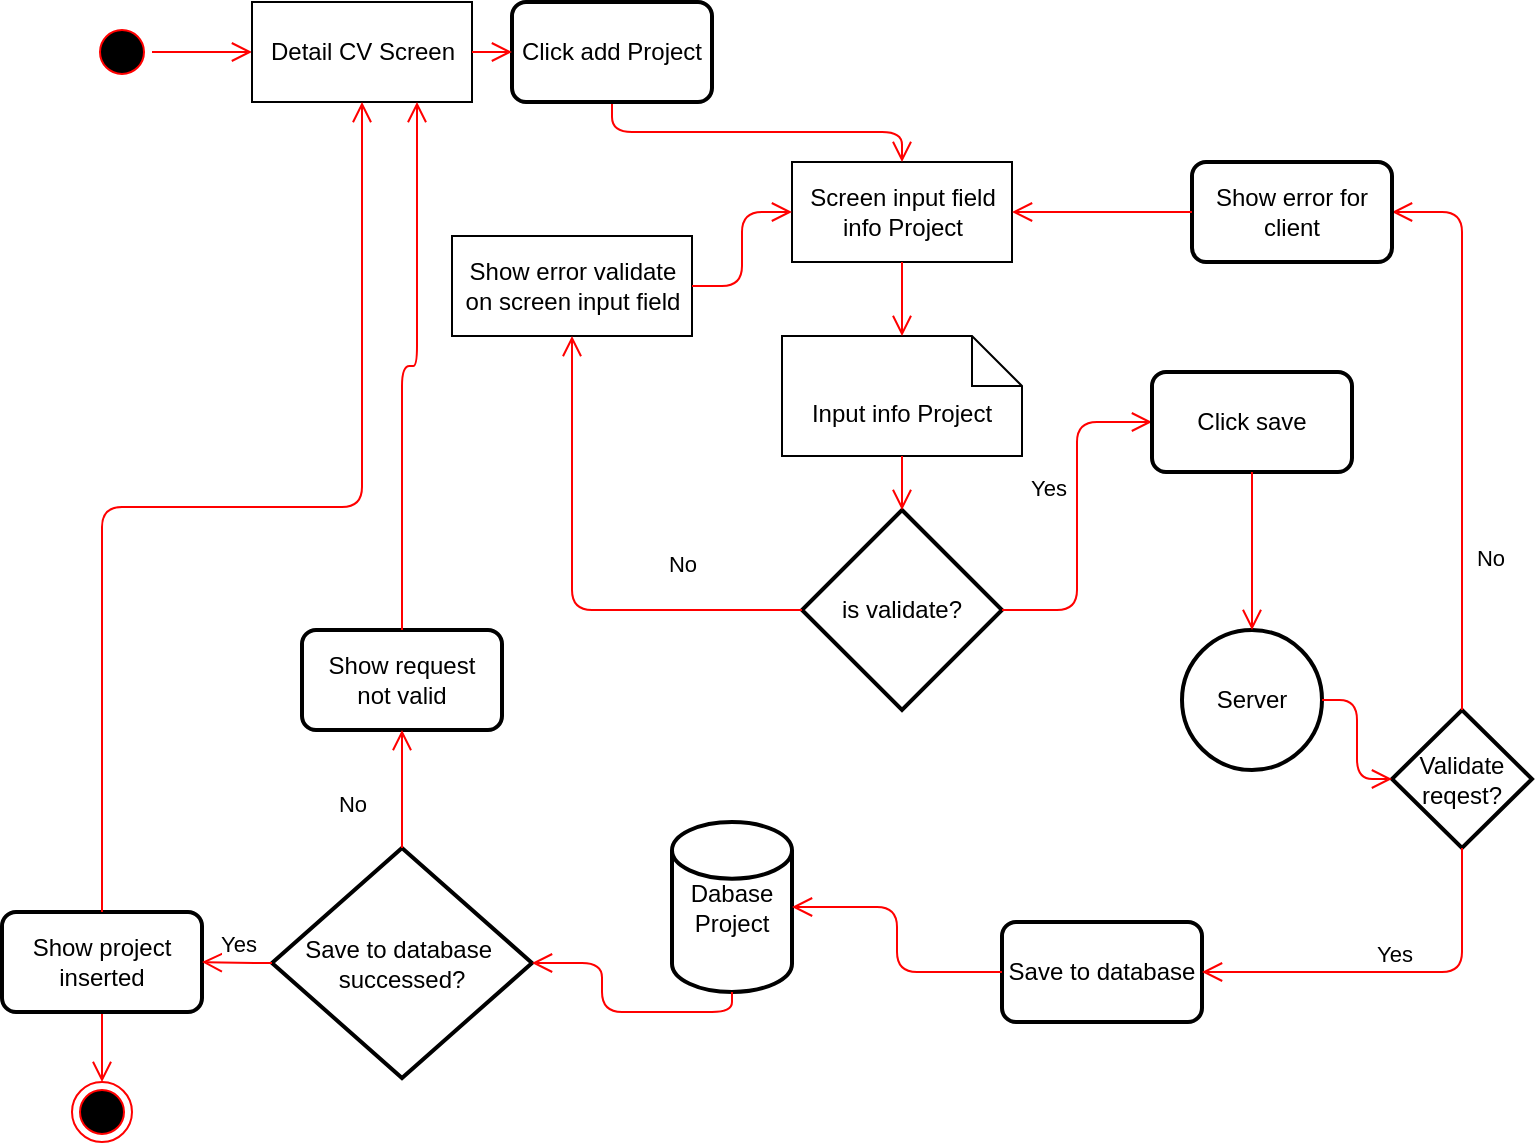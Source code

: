 <mxfile version="13.8.8" type="device"><diagram id="ZHGO-cEBO-xawwCKX6bM" name="Page-1"><mxGraphModel dx="868" dy="482" grid="1" gridSize="10" guides="1" tooltips="1" connect="1" arrows="1" fold="1" page="1" pageScale="1" pageWidth="850" pageHeight="1100" math="0" shadow="0"><root><mxCell id="0"/><mxCell id="1" parent="0"/><mxCell id="u3hp2JLHp5sCLg1S4Gg0-1" value="" style="ellipse;html=1;shape=startState;fillColor=#000000;strokeColor=#ff0000;" vertex="1" parent="1"><mxGeometry x="200" y="30" width="30" height="30" as="geometry"/></mxCell><mxCell id="u3hp2JLHp5sCLg1S4Gg0-2" value="" style="edgeStyle=orthogonalEdgeStyle;html=1;verticalAlign=bottom;endArrow=open;endSize=8;strokeColor=#ff0000;entryX=0;entryY=0.5;entryDx=0;entryDy=0;" edge="1" source="u3hp2JLHp5sCLg1S4Gg0-1" parent="1" target="u3hp2JLHp5sCLg1S4Gg0-3"><mxGeometry relative="1" as="geometry"><mxPoint x="415" y="80" as="targetPoint"/></mxGeometry></mxCell><mxCell id="u3hp2JLHp5sCLg1S4Gg0-3" value="Detail CV Screen" style="html=1;" vertex="1" parent="1"><mxGeometry x="280" y="20" width="110" height="50" as="geometry"/></mxCell><mxCell id="u3hp2JLHp5sCLg1S4Gg0-4" value="Screen input field &lt;br&gt;info Project" style="html=1;" vertex="1" parent="1"><mxGeometry x="550" y="100" width="110" height="50" as="geometry"/></mxCell><mxCell id="u3hp2JLHp5sCLg1S4Gg0-6" value="is validate?" style="strokeWidth=2;html=1;shape=mxgraph.flowchart.decision;whiteSpace=wrap;" vertex="1" parent="1"><mxGeometry x="555" y="274" width="100" height="100" as="geometry"/></mxCell><mxCell id="u3hp2JLHp5sCLg1S4Gg0-7" value="Input info Project" style="shape=note2;boundedLbl=1;whiteSpace=wrap;html=1;size=25;verticalAlign=top;align=center;" vertex="1" parent="1"><mxGeometry x="545" y="187" width="120" height="60" as="geometry"/></mxCell><mxCell id="u3hp2JLHp5sCLg1S4Gg0-8" value="Show error validate &lt;br&gt;on screen input field" style="html=1;" vertex="1" parent="1"><mxGeometry x="380" y="137" width="120" height="50" as="geometry"/></mxCell><mxCell id="u3hp2JLHp5sCLg1S4Gg0-11" value="" style="ellipse;html=1;shape=endState;fillColor=#000000;strokeColor=#ff0000;" vertex="1" parent="1"><mxGeometry x="190" y="560" width="30" height="30" as="geometry"/></mxCell><mxCell id="u3hp2JLHp5sCLg1S4Gg0-15" value="" style="edgeStyle=orthogonalEdgeStyle;html=1;verticalAlign=bottom;endArrow=open;endSize=8;strokeColor=#ff0000;exitX=0.5;exitY=1;exitDx=0;exitDy=0;entryX=0.5;entryY=0;entryDx=0;entryDy=0;" edge="1" parent="1" source="u3hp2JLHp5sCLg1S4Gg0-22" target="u3hp2JLHp5sCLg1S4Gg0-4"><mxGeometry relative="1" as="geometry"><mxPoint x="425" y="90" as="targetPoint"/><mxPoint x="425" y="50" as="sourcePoint"/></mxGeometry></mxCell><mxCell id="u3hp2JLHp5sCLg1S4Gg0-16" value="" style="edgeStyle=orthogonalEdgeStyle;html=1;verticalAlign=bottom;endArrow=open;endSize=8;strokeColor=#ff0000;exitX=0.5;exitY=1;exitDx=0;exitDy=0;entryX=0.5;entryY=0;entryDx=0;entryDy=0;entryPerimeter=0;" edge="1" parent="1" source="u3hp2JLHp5sCLg1S4Gg0-4" target="u3hp2JLHp5sCLg1S4Gg0-7"><mxGeometry relative="1" as="geometry"><mxPoint x="435" y="100" as="targetPoint"/><mxPoint x="435" y="60" as="sourcePoint"/></mxGeometry></mxCell><mxCell id="u3hp2JLHp5sCLg1S4Gg0-17" value="" style="edgeStyle=orthogonalEdgeStyle;html=1;verticalAlign=bottom;endArrow=open;endSize=8;strokeColor=#ff0000;exitX=0.5;exitY=1;exitDx=0;exitDy=0;exitPerimeter=0;entryX=0.5;entryY=0;entryDx=0;entryDy=0;entryPerimeter=0;" edge="1" parent="1" source="u3hp2JLHp5sCLg1S4Gg0-7" target="u3hp2JLHp5sCLg1S4Gg0-6"><mxGeometry relative="1" as="geometry"><mxPoint x="445" y="110" as="targetPoint"/><mxPoint x="445" y="70" as="sourcePoint"/></mxGeometry></mxCell><mxCell id="u3hp2JLHp5sCLg1S4Gg0-18" value="No" style="edgeStyle=orthogonalEdgeStyle;html=1;verticalAlign=bottom;endArrow=open;endSize=8;strokeColor=#ff0000;exitX=0;exitY=0.5;exitDx=0;exitDy=0;exitPerimeter=0;entryX=0.5;entryY=1;entryDx=0;entryDy=0;" edge="1" parent="1" source="u3hp2JLHp5sCLg1S4Gg0-6" target="u3hp2JLHp5sCLg1S4Gg0-8"><mxGeometry x="-0.525" y="-14" relative="1" as="geometry"><mxPoint x="455" y="120" as="targetPoint"/><mxPoint x="455" y="80" as="sourcePoint"/><mxPoint as="offset"/></mxGeometry></mxCell><mxCell id="u3hp2JLHp5sCLg1S4Gg0-19" value="" style="edgeStyle=orthogonalEdgeStyle;html=1;verticalAlign=bottom;endArrow=open;endSize=8;strokeColor=#ff0000;exitX=1;exitY=0.5;exitDx=0;exitDy=0;entryX=0;entryY=0.5;entryDx=0;entryDy=0;" edge="1" parent="1" source="u3hp2JLHp5sCLg1S4Gg0-8" target="u3hp2JLHp5sCLg1S4Gg0-4"><mxGeometry relative="1" as="geometry"><mxPoint x="490" y="220" as="targetPoint"/><mxPoint x="290" y="225" as="sourcePoint"/></mxGeometry></mxCell><mxCell id="u3hp2JLHp5sCLg1S4Gg0-20" value="Yes" style="edgeStyle=orthogonalEdgeStyle;html=1;verticalAlign=bottom;endArrow=open;endSize=8;strokeColor=#ff0000;entryX=0;entryY=0.5;entryDx=0;entryDy=0;exitX=1;exitY=0.5;exitDx=0;exitDy=0;exitPerimeter=0;" edge="1" parent="1" source="u3hp2JLHp5sCLg1S4Gg0-6" target="u3hp2JLHp5sCLg1S4Gg0-24"><mxGeometry x="0.067" y="15" relative="1" as="geometry"><mxPoint x="425" y="231" as="targetPoint"/><mxPoint x="415" y="440" as="sourcePoint"/><mxPoint as="offset"/></mxGeometry></mxCell><mxCell id="u3hp2JLHp5sCLg1S4Gg0-21" value="" style="edgeStyle=orthogonalEdgeStyle;html=1;verticalAlign=bottom;endArrow=open;endSize=8;strokeColor=#ff0000;entryX=0.5;entryY=0;entryDx=0;entryDy=0;exitX=0.5;exitY=1;exitDx=0;exitDy=0;" edge="1" parent="1" source="u3hp2JLHp5sCLg1S4Gg0-30" target="u3hp2JLHp5sCLg1S4Gg0-11"><mxGeometry relative="1" as="geometry"><mxPoint x="425" y="474" as="targetPoint"/><mxPoint x="205" y="525" as="sourcePoint"/></mxGeometry></mxCell><mxCell id="u3hp2JLHp5sCLg1S4Gg0-22" value="Click add Project" style="rounded=1;whiteSpace=wrap;html=1;absoluteArcSize=1;arcSize=14;strokeWidth=2;" vertex="1" parent="1"><mxGeometry x="410" y="20" width="100" height="50" as="geometry"/></mxCell><mxCell id="u3hp2JLHp5sCLg1S4Gg0-23" value="" style="edgeStyle=orthogonalEdgeStyle;html=1;verticalAlign=bottom;endArrow=open;endSize=8;strokeColor=#ff0000;exitX=1;exitY=0.5;exitDx=0;exitDy=0;entryX=0;entryY=0.5;entryDx=0;entryDy=0;" edge="1" parent="1" source="u3hp2JLHp5sCLg1S4Gg0-3" target="u3hp2JLHp5sCLg1S4Gg0-22"><mxGeometry relative="1" as="geometry"><mxPoint x="425" y="170" as="targetPoint"/><mxPoint x="470" y="80" as="sourcePoint"/></mxGeometry></mxCell><mxCell id="u3hp2JLHp5sCLg1S4Gg0-24" value="Click save" style="rounded=1;whiteSpace=wrap;html=1;absoluteArcSize=1;arcSize=14;strokeWidth=2;" vertex="1" parent="1"><mxGeometry x="730" y="205" width="100" height="50" as="geometry"/></mxCell><mxCell id="u3hp2JLHp5sCLg1S4Gg0-25" value="Server" style="strokeWidth=2;html=1;shape=mxgraph.flowchart.start_2;whiteSpace=wrap;" vertex="1" parent="1"><mxGeometry x="745" y="334" width="70" height="70" as="geometry"/></mxCell><mxCell id="u3hp2JLHp5sCLg1S4Gg0-28" value="" style="edgeStyle=orthogonalEdgeStyle;html=1;verticalAlign=bottom;endArrow=open;endSize=8;strokeColor=#ff0000;exitX=0.5;exitY=1;exitDx=0;exitDy=0;entryX=0.5;entryY=0;entryDx=0;entryDy=0;entryPerimeter=0;" edge="1" parent="1" source="u3hp2JLHp5sCLg1S4Gg0-24" target="u3hp2JLHp5sCLg1S4Gg0-25"><mxGeometry relative="1" as="geometry"><mxPoint x="427" y="235" as="targetPoint"/><mxPoint x="290" y="235" as="sourcePoint"/></mxGeometry></mxCell><mxCell id="u3hp2JLHp5sCLg1S4Gg0-29" value="Validate &lt;br&gt;reqest?" style="strokeWidth=2;html=1;shape=mxgraph.flowchart.decision;whiteSpace=wrap;" vertex="1" parent="1"><mxGeometry x="850" y="374" width="70" height="69" as="geometry"/></mxCell><mxCell id="u3hp2JLHp5sCLg1S4Gg0-30" value="Show project inserted" style="rounded=1;whiteSpace=wrap;html=1;absoluteArcSize=1;arcSize=14;strokeWidth=2;" vertex="1" parent="1"><mxGeometry x="155" y="475" width="100" height="50" as="geometry"/></mxCell><mxCell id="u3hp2JLHp5sCLg1S4Gg0-31" value="" style="edgeStyle=orthogonalEdgeStyle;html=1;verticalAlign=bottom;endArrow=open;endSize=8;strokeColor=#ff0000;exitX=1;exitY=0.5;exitDx=0;exitDy=0;entryX=0;entryY=0.5;entryDx=0;entryDy=0;entryPerimeter=0;exitPerimeter=0;" edge="1" parent="1" source="u3hp2JLHp5sCLg1S4Gg0-25" target="u3hp2JLHp5sCLg1S4Gg0-29"><mxGeometry relative="1" as="geometry"><mxPoint x="610" y="474" as="targetPoint"/><mxPoint x="610" y="419" as="sourcePoint"/></mxGeometry></mxCell><mxCell id="u3hp2JLHp5sCLg1S4Gg0-32" value="No" style="edgeStyle=orthogonalEdgeStyle;html=1;verticalAlign=bottom;endArrow=open;endSize=8;strokeColor=#ff0000;exitX=0.5;exitY=0;exitDx=0;exitDy=0;exitPerimeter=0;entryX=1;entryY=0.5;entryDx=0;entryDy=0;" edge="1" parent="1" source="u3hp2JLHp5sCLg1S4Gg0-29" target="u3hp2JLHp5sCLg1S4Gg0-42"><mxGeometry x="-0.525" y="-14" relative="1" as="geometry"><mxPoint x="235" y="260" as="targetPoint"/><mxPoint x="375" y="394" as="sourcePoint"/><mxPoint as="offset"/></mxGeometry></mxCell><mxCell id="u3hp2JLHp5sCLg1S4Gg0-33" value="Save to database" style="rounded=1;whiteSpace=wrap;html=1;absoluteArcSize=1;arcSize=14;strokeWidth=2;" vertex="1" parent="1"><mxGeometry x="655" y="480" width="100" height="50" as="geometry"/></mxCell><mxCell id="u3hp2JLHp5sCLg1S4Gg0-34" value="Yes" style="edgeStyle=orthogonalEdgeStyle;html=1;verticalAlign=bottom;endArrow=open;endSize=8;strokeColor=#ff0000;exitX=0.5;exitY=1;exitDx=0;exitDy=0;entryX=1;entryY=0.5;entryDx=0;entryDy=0;exitPerimeter=0;" edge="1" parent="1" source="u3hp2JLHp5sCLg1S4Gg0-29" target="u3hp2JLHp5sCLg1S4Gg0-33"><mxGeometry relative="1" as="geometry"><mxPoint x="670" y="478.5" as="targetPoint"/><mxPoint x="635" y="439" as="sourcePoint"/></mxGeometry></mxCell><mxCell id="u3hp2JLHp5sCLg1S4Gg0-35" value="Dabase Project" style="strokeWidth=2;html=1;shape=mxgraph.flowchart.database;whiteSpace=wrap;" vertex="1" parent="1"><mxGeometry x="490" y="430" width="60" height="85" as="geometry"/></mxCell><mxCell id="u3hp2JLHp5sCLg1S4Gg0-36" value="" style="edgeStyle=orthogonalEdgeStyle;html=1;verticalAlign=bottom;endArrow=open;endSize=8;strokeColor=#ff0000;exitX=0;exitY=0.5;exitDx=0;exitDy=0;entryX=1;entryY=0.5;entryDx=0;entryDy=0;entryPerimeter=0;" edge="1" parent="1" source="u3hp2JLHp5sCLg1S4Gg0-33" target="u3hp2JLHp5sCLg1S4Gg0-35"><mxGeometry relative="1" as="geometry"><mxPoint x="660" y="525" as="targetPoint"/><mxPoint x="705" y="513" as="sourcePoint"/></mxGeometry></mxCell><mxCell id="u3hp2JLHp5sCLg1S4Gg0-37" value="Save to database&amp;nbsp;&lt;br&gt;successed?" style="strokeWidth=2;html=1;shape=mxgraph.flowchart.decision;whiteSpace=wrap;" vertex="1" parent="1"><mxGeometry x="290" y="443" width="130" height="115" as="geometry"/></mxCell><mxCell id="u3hp2JLHp5sCLg1S4Gg0-38" value="" style="edgeStyle=orthogonalEdgeStyle;html=1;verticalAlign=bottom;endArrow=open;endSize=8;strokeColor=#ff0000;exitX=0.5;exitY=1;exitDx=0;exitDy=0;entryX=1;entryY=0.5;entryDx=0;entryDy=0;entryPerimeter=0;exitPerimeter=0;" edge="1" parent="1" source="u3hp2JLHp5sCLg1S4Gg0-35" target="u3hp2JLHp5sCLg1S4Gg0-37"><mxGeometry relative="1" as="geometry"><mxPoint x="510" y="510" as="targetPoint"/><mxPoint x="560" y="525" as="sourcePoint"/></mxGeometry></mxCell><mxCell id="u3hp2JLHp5sCLg1S4Gg0-39" value="Yes" style="edgeStyle=orthogonalEdgeStyle;html=1;verticalAlign=bottom;endArrow=open;endSize=8;strokeColor=#ff0000;exitX=0;exitY=0.5;exitDx=0;exitDy=0;entryX=1;entryY=0.5;entryDx=0;entryDy=0;exitPerimeter=0;" edge="1" parent="1" source="u3hp2JLHp5sCLg1S4Gg0-37" target="u3hp2JLHp5sCLg1S4Gg0-30"><mxGeometry relative="1" as="geometry"><mxPoint x="260" y="500" as="targetPoint"/><mxPoint x="480" y="540" as="sourcePoint"/></mxGeometry></mxCell><mxCell id="u3hp2JLHp5sCLg1S4Gg0-40" value="" style="edgeStyle=orthogonalEdgeStyle;html=1;verticalAlign=bottom;endArrow=open;endSize=8;strokeColor=#ff0000;exitX=0.5;exitY=0;exitDx=0;exitDy=0;entryX=0.5;entryY=1;entryDx=0;entryDy=0;" edge="1" parent="1" source="u3hp2JLHp5sCLg1S4Gg0-30" target="u3hp2JLHp5sCLg1S4Gg0-3"><mxGeometry relative="1" as="geometry"><mxPoint x="170" y="310" as="targetPoint"/><mxPoint x="310" y="510" as="sourcePoint"/></mxGeometry></mxCell><mxCell id="u3hp2JLHp5sCLg1S4Gg0-42" value="Show error for client" style="rounded=1;whiteSpace=wrap;html=1;absoluteArcSize=1;arcSize=14;strokeWidth=2;" vertex="1" parent="1"><mxGeometry x="750" y="100" width="100" height="50" as="geometry"/></mxCell><mxCell id="u3hp2JLHp5sCLg1S4Gg0-43" value="" style="edgeStyle=orthogonalEdgeStyle;html=1;verticalAlign=bottom;endArrow=open;endSize=8;strokeColor=#ff0000;exitX=0;exitY=0.5;exitDx=0;exitDy=0;entryX=1;entryY=0.5;entryDx=0;entryDy=0;" edge="1" parent="1" source="u3hp2JLHp5sCLg1S4Gg0-42" target="u3hp2JLHp5sCLg1S4Gg0-4"><mxGeometry relative="1" as="geometry"><mxPoint x="560" y="135" as="targetPoint"/><mxPoint x="510" y="172" as="sourcePoint"/></mxGeometry></mxCell><mxCell id="u3hp2JLHp5sCLg1S4Gg0-44" value="Show request &lt;br&gt;not valid" style="rounded=1;whiteSpace=wrap;html=1;absoluteArcSize=1;arcSize=14;strokeWidth=2;" vertex="1" parent="1"><mxGeometry x="305" y="334" width="100" height="50" as="geometry"/></mxCell><mxCell id="u3hp2JLHp5sCLg1S4Gg0-45" value="No" style="edgeStyle=orthogonalEdgeStyle;html=1;verticalAlign=bottom;endArrow=open;endSize=8;strokeColor=#ff0000;exitX=0.5;exitY=0;exitDx=0;exitDy=0;entryX=0.5;entryY=1;entryDx=0;entryDy=0;exitPerimeter=0;" edge="1" parent="1" source="u3hp2JLHp5sCLg1S4Gg0-37" target="u3hp2JLHp5sCLg1S4Gg0-44"><mxGeometry x="-0.559" y="25" relative="1" as="geometry"><mxPoint x="265" y="510" as="targetPoint"/><mxPoint x="310" y="510.5" as="sourcePoint"/><mxPoint as="offset"/></mxGeometry></mxCell><mxCell id="u3hp2JLHp5sCLg1S4Gg0-46" value="" style="edgeStyle=orthogonalEdgeStyle;html=1;verticalAlign=bottom;endArrow=open;endSize=8;strokeColor=#ff0000;exitX=0.5;exitY=0;exitDx=0;exitDy=0;entryX=0.75;entryY=1;entryDx=0;entryDy=0;" edge="1" parent="1" source="u3hp2JLHp5sCLg1S4Gg0-44" target="u3hp2JLHp5sCLg1S4Gg0-3"><mxGeometry relative="1" as="geometry"><mxPoint x="275" y="520" as="targetPoint"/><mxPoint x="320" y="520.5" as="sourcePoint"/></mxGeometry></mxCell></root></mxGraphModel></diagram></mxfile>